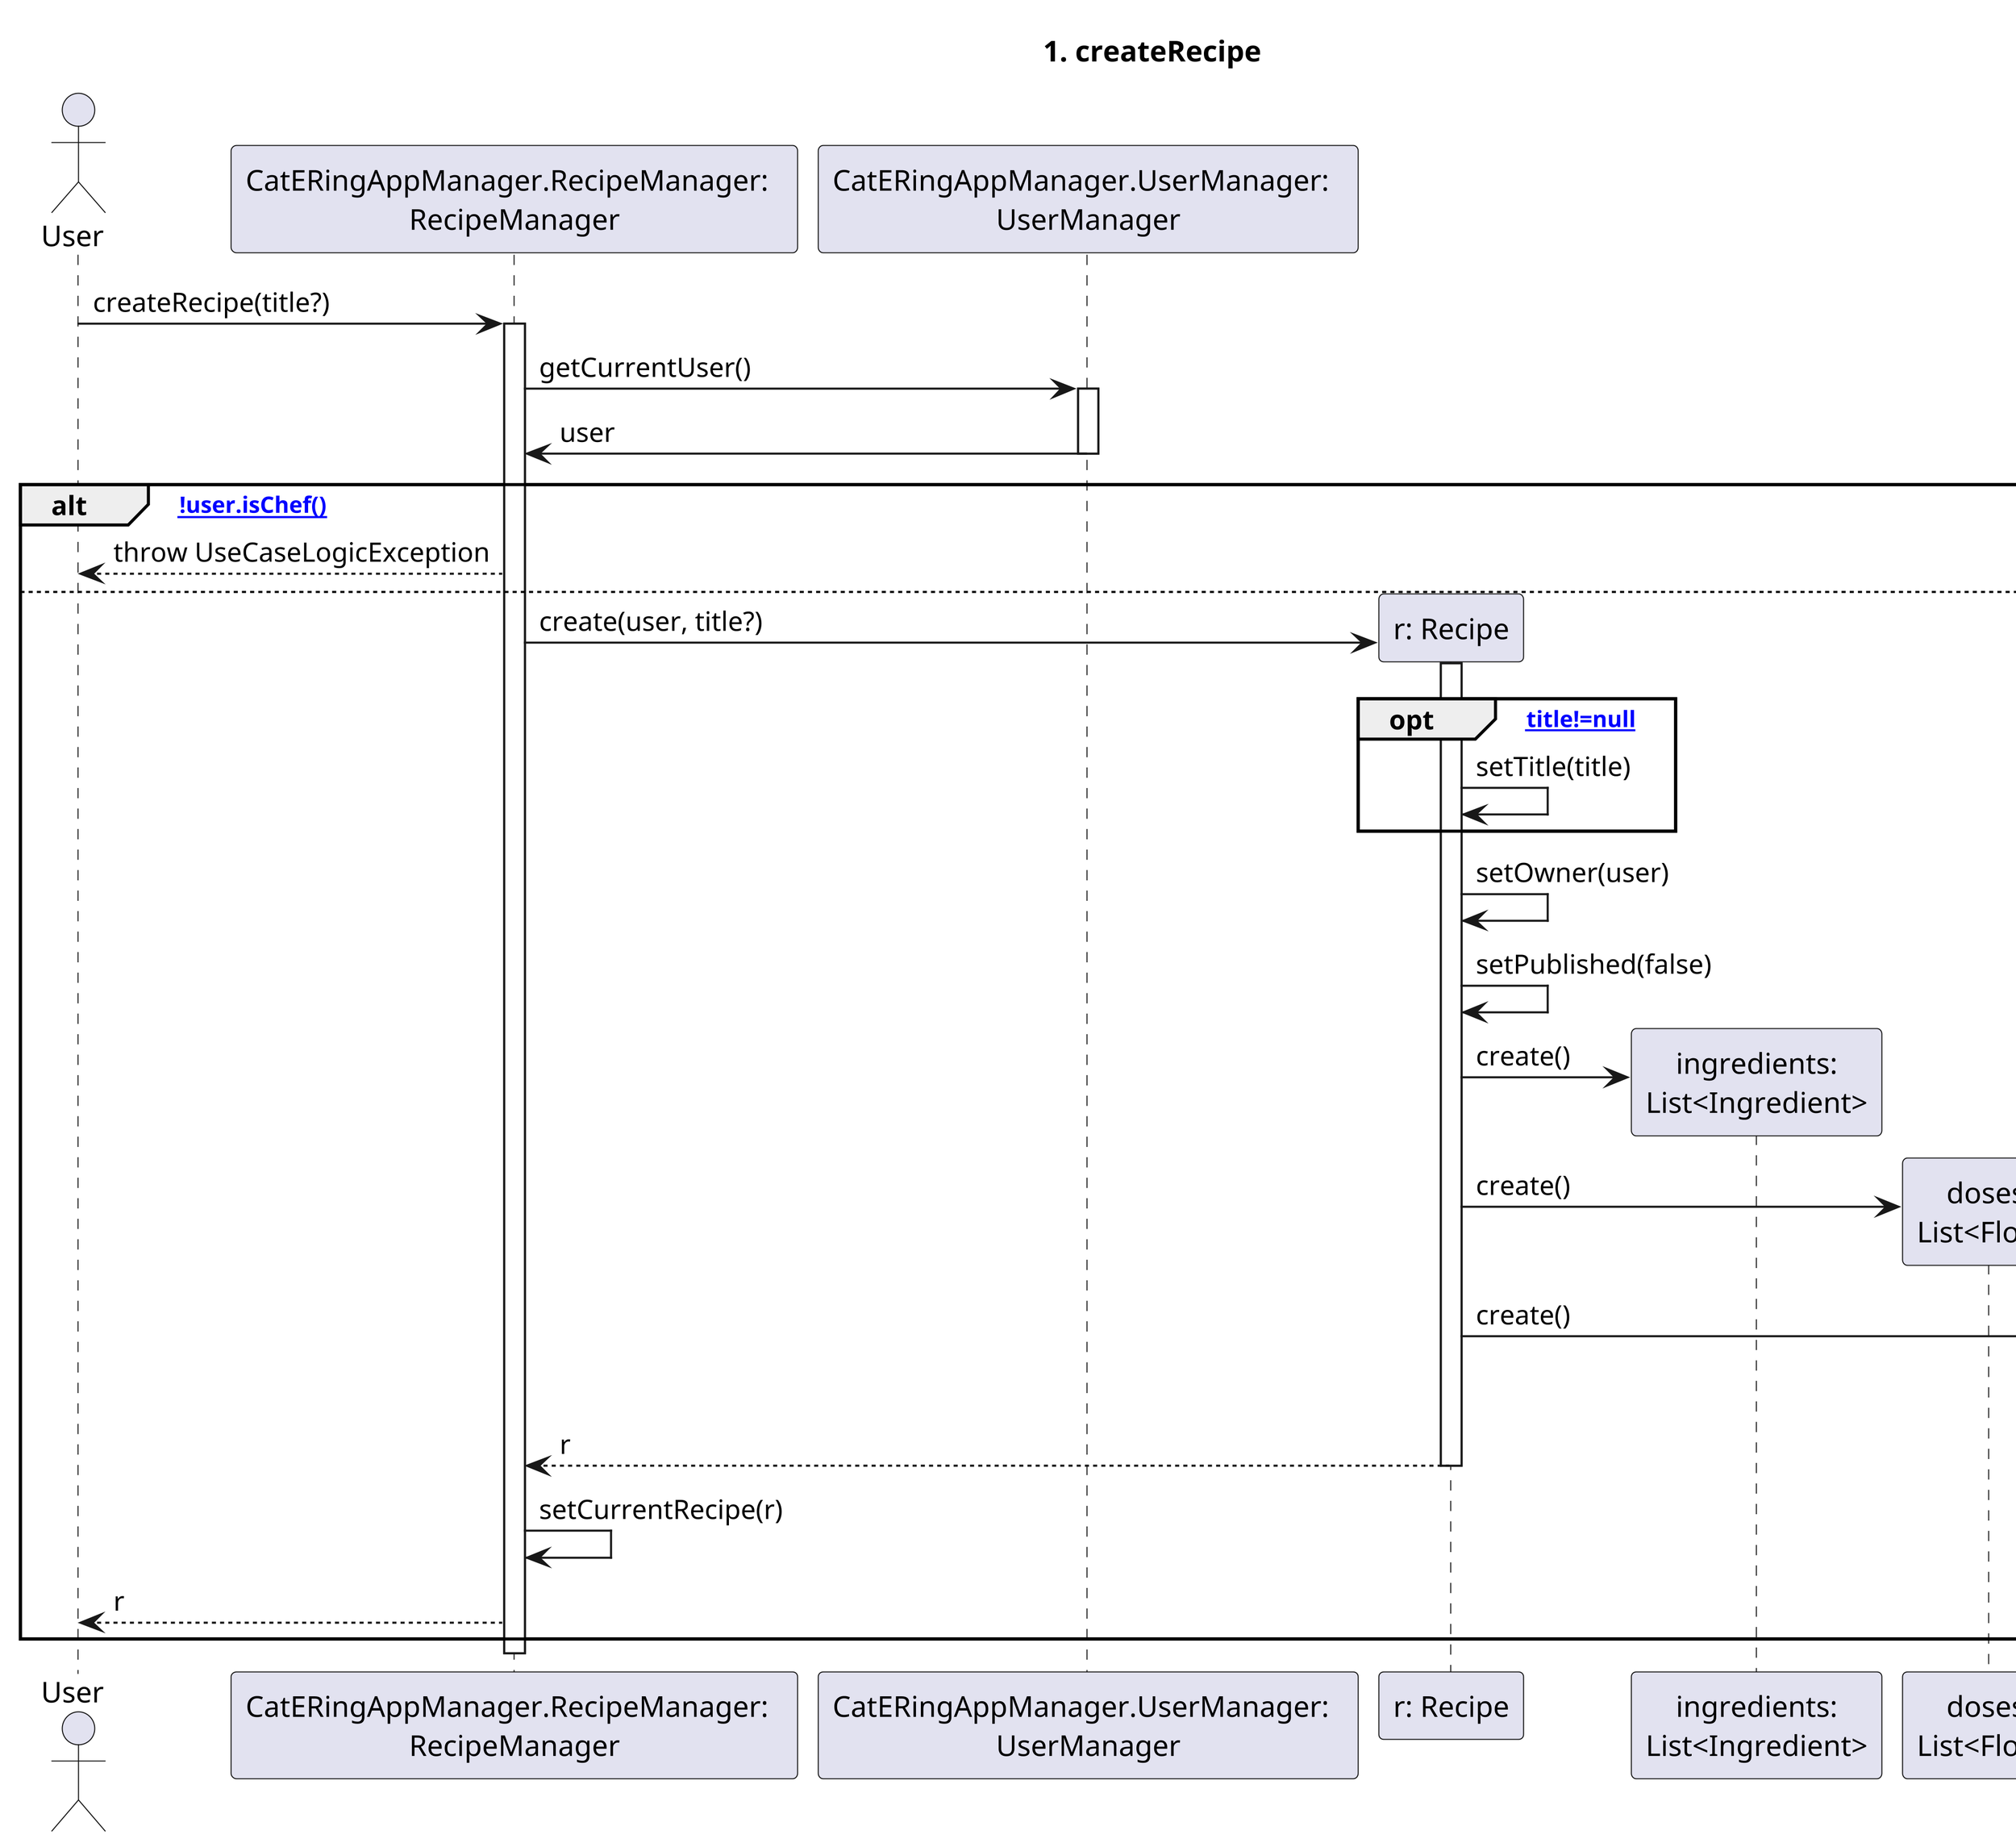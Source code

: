 @startuml

skinparam Dpi 400

title: DSD per "Gestire ricette"
title: 1. createRecipe
Actor User
Participant "CatERingAppManager.RecipeManager:  \nRecipeManager" as RM
Participant "CatERingAppManager.UserManager:  \nUserManager" as UM

User -> RM:createRecipe(title?)
activate RM
RM -> UM:getCurrentUser()
activate UM
UM -> RM :user
deactivate UM

alt [!user.isChef()]
    RM --> User:throw UseCaseLogicException
else 
    create "r: Recipe"
    RM -> "r: Recipe":create(user, title?)
    activate "r: Recipe"
    opt [title!=null]
        "r: Recipe" -> "r: Recipe":setTitle(title)
    end
    "r: Recipe" -> "r: Recipe":setOwner(user)
    "r: Recipe" -> "r: Recipe":setPublished(false)
    create "ingredients:\nList<Ingredient>"
    "r: Recipe" -> "ingredients:\nList<Ingredient>":create()
    create "doses:\nList<Float>"
    "r: Recipe" -> "doses:\nList<Float>":create()
    create "steps:\nList<Step>"
    "r: Recipe" -> "steps:\nList<Step>":create()
    "r: Recipe" --> RM : r
    deactivate "r: Recipe"
    RM -> RM :setCurrentRecipe(r)
    RM --> User:r
end
    deactivate RM

@enduml
